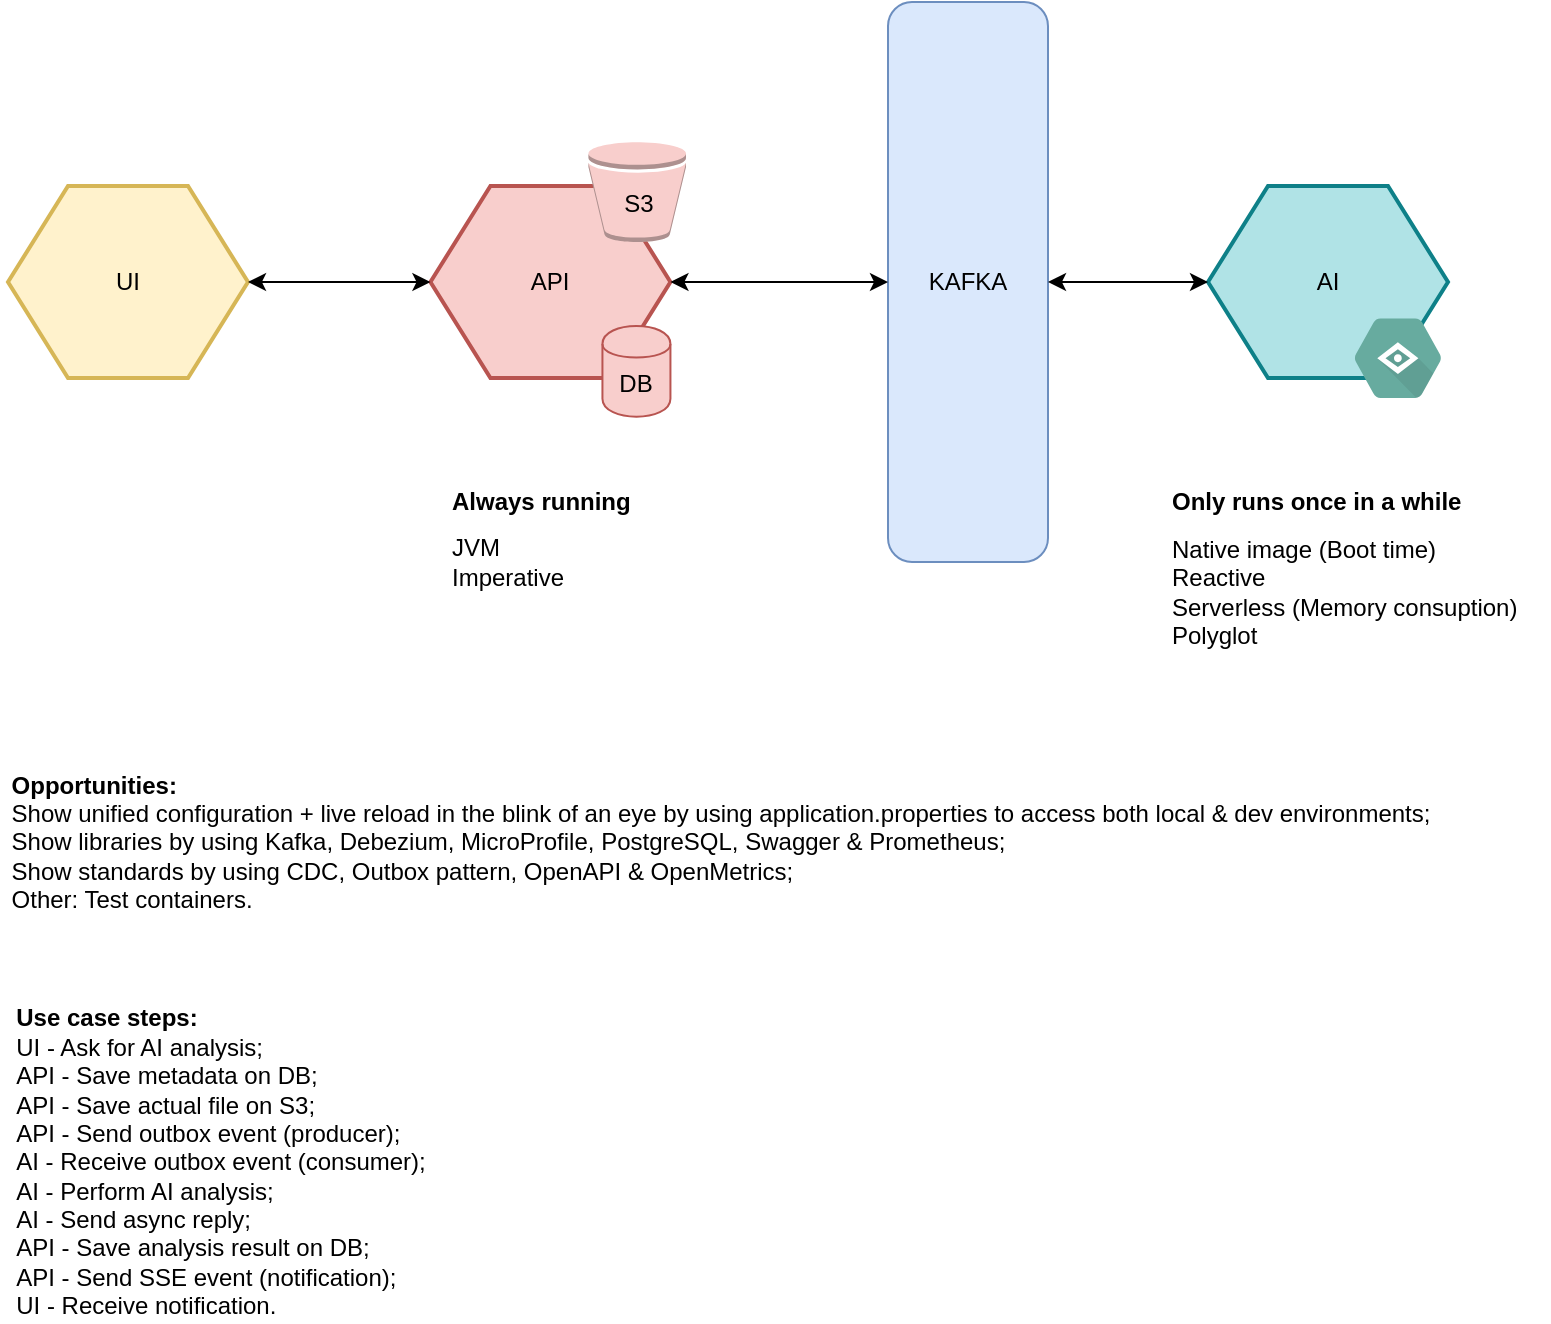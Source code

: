 <mxfile version="12.9.3" type="device"><diagram id="a1B9TvOkeR_9I1ThnPSu" name="Page-1"><mxGraphModel dx="1186" dy="673" grid="1" gridSize="10" guides="1" tooltips="1" connect="1" arrows="1" fold="1" page="1" pageScale="1" pageWidth="827" pageHeight="1169" math="0" shadow="0"><root><mxCell id="0"/><mxCell id="1" parent="0"/><mxCell id="82XMYDSQZsYJXy83RzpH-5" value="Native image (Boot time)&lt;br&gt;Reactive&lt;br&gt;Serverless (Memory consuption)&lt;br&gt;Polyglot" style="text;html=1;align=left;verticalAlign=middle;resizable=0;points=[];autosize=1;" vertex="1" parent="1"><mxGeometry x="620" y="285" width="190" height="60" as="geometry"/></mxCell><mxCell id="82XMYDSQZsYJXy83RzpH-10" value="&lt;b&gt;Only runs once in a while&lt;/b&gt;" style="text;html=1;align=left;verticalAlign=middle;resizable=0;points=[];autosize=1;" vertex="1" parent="1"><mxGeometry x="620" y="260" width="160" height="20" as="geometry"/></mxCell><mxCell id="82XMYDSQZsYJXy83RzpH-13" value="JVM&lt;br&gt;Imperative" style="text;html=1;align=left;verticalAlign=middle;resizable=0;points=[];autosize=1;" vertex="1" parent="1"><mxGeometry x="260" y="285" width="70" height="30" as="geometry"/></mxCell><mxCell id="82XMYDSQZsYJXy83RzpH-14" value="&lt;b&gt;Always running&amp;nbsp;&lt;/b&gt;" style="text;html=1;align=left;verticalAlign=middle;resizable=0;points=[];autosize=1;" vertex="1" parent="1"><mxGeometry x="260" y="260" width="110" height="20" as="geometry"/></mxCell><mxCell id="82XMYDSQZsYJXy83RzpH-16" value="&lt;div style=&quot;text-align: justify&quot;&gt;&lt;span&gt;&lt;b&gt;Opportunities:&lt;/b&gt;&lt;/span&gt;&lt;/div&gt;&lt;div style=&quot;text-align: justify&quot;&gt;&lt;span&gt;Show unified configuration +&amp;nbsp;live reload in the blink of an eye by using application.properties to access both local &amp;amp; dev environments;&lt;/span&gt;&lt;/div&gt;&lt;div style=&quot;text-align: justify&quot;&gt;&lt;span&gt;Show libraries by using Kafka, Debezium, MicroProfile, PostgreSQL, Swagger &amp;amp; Prometheus;&lt;/span&gt;&lt;/div&gt;&lt;div style=&quot;text-align: justify&quot;&gt;&lt;span&gt;Show standards by using CDC, Outbox pattern, OpenAPI &amp;amp; OpenMetrics;&lt;/span&gt;&lt;/div&gt;&lt;div style=&quot;text-align: justify&quot;&gt;&lt;span&gt;Other: Test containers.&lt;/span&gt;&lt;/div&gt;" style="text;html=1;align=center;verticalAlign=middle;resizable=0;points=[];autosize=1;fillColor=none;" vertex="1" parent="1"><mxGeometry x="36.22" y="400" width="720" height="80" as="geometry"/></mxCell><mxCell id="82XMYDSQZsYJXy83RzpH-40" value="&lt;div style=&quot;text-align: justify&quot;&gt;&lt;span&gt;&lt;b&gt;Use case steps:&lt;/b&gt;&lt;/span&gt;&lt;/div&gt;&lt;div style=&quot;text-align: justify&quot;&gt;&lt;span&gt;UI - Ask for AI analysis;&lt;/span&gt;&lt;/div&gt;&lt;div style=&quot;text-align: justify&quot;&gt;&lt;span&gt;API - Save metadata on DB;&lt;/span&gt;&lt;/div&gt;&lt;div style=&quot;text-align: justify&quot;&gt;&lt;span&gt;API - Save actual file on S3;&lt;/span&gt;&lt;/div&gt;&lt;div style=&quot;text-align: justify&quot;&gt;&lt;span&gt;API - Send outbox event (producer);&lt;/span&gt;&lt;/div&gt;&lt;div style=&quot;text-align: justify&quot;&gt;&lt;span&gt;AI - Receive outbox event (consumer);&lt;/span&gt;&lt;/div&gt;&lt;div style=&quot;text-align: justify&quot;&gt;&lt;span&gt;AI - Perform AI analysis;&lt;/span&gt;&lt;/div&gt;&lt;div style=&quot;text-align: justify&quot;&gt;&lt;span&gt;AI - Send async reply;&lt;/span&gt;&lt;/div&gt;&lt;div style=&quot;text-align: justify&quot;&gt;&lt;span&gt;API - Save analysis result on DB;&lt;/span&gt;&lt;/div&gt;&lt;div style=&quot;text-align: justify&quot;&gt;&lt;span&gt;API - Send SSE event (notification);&lt;/span&gt;&lt;/div&gt;&lt;div style=&quot;text-align: justify&quot;&gt;&lt;span&gt;UI - Receive notification.&lt;/span&gt;&lt;/div&gt;" style="text;html=1;align=center;verticalAlign=middle;resizable=0;points=[];autosize=1;fillColor=none;" vertex="1" parent="1"><mxGeometry x="36.22" y="520" width="220" height="160" as="geometry"/></mxCell><mxCell id="82XMYDSQZsYJXy83RzpH-70" value="UI" style="shape=hexagon;perimeter=hexagonPerimeter2;whiteSpace=wrap;html=1;fillColor=#fff2cc;comic=0;shadow=0;rounded=0;aspect=fixed;strokeColor=#d6b656;strokeWidth=2;fontFamily=Helvetica;" vertex="1" parent="1"><mxGeometry x="40" y="112" width="120" height="96" as="geometry"/></mxCell><mxCell id="82XMYDSQZsYJXy83RzpH-71" value="API" style="shape=hexagon;perimeter=hexagonPerimeter2;whiteSpace=wrap;html=1;fillColor=#f8cecc;comic=0;shadow=0;rounded=0;aspect=fixed;strokeColor=#b85450;strokeWidth=2;fontFamily=Helvetica;" vertex="1" parent="1"><mxGeometry x="251.22" y="112" width="120" height="96" as="geometry"/></mxCell><mxCell id="82XMYDSQZsYJXy83RzpH-72" value="AI" style="shape=hexagon;perimeter=hexagonPerimeter2;whiteSpace=wrap;html=1;fillColor=#b0e3e6;comic=0;shadow=0;rounded=0;aspect=fixed;strokeColor=#0e8088;strokeWidth=2;fontFamily=Helvetica;" vertex="1" parent="1"><mxGeometry x="640" y="112" width="120" height="96" as="geometry"/></mxCell><mxCell id="82XMYDSQZsYJXy83RzpH-73" value="DB" style="shape=cylinder;whiteSpace=wrap;html=1;boundedLbl=1;backgroundOutline=1;align=center;aspect=fixed;fillColor=#f8cecc;strokeColor=#b85450;" vertex="1" parent="1"><mxGeometry x="337.22" y="182" width="34" height="45.33" as="geometry"/></mxCell><mxCell id="82XMYDSQZsYJXy83RzpH-74" value="KAFKA" style="rounded=1;whiteSpace=wrap;html=1;align=center;direction=south;fillColor=#dae8fc;strokeColor=#6c8ebf;" vertex="1" parent="1"><mxGeometry x="480" y="20" width="80" height="280" as="geometry"/></mxCell><mxCell id="82XMYDSQZsYJXy83RzpH-75" value="" style="endArrow=classic;startArrow=classic;html=1;exitX=1;exitY=0.5;exitDx=0;exitDy=0;entryX=0;entryY=0.5;entryDx=0;entryDy=0;" edge="1" parent="1" source="82XMYDSQZsYJXy83RzpH-70" target="82XMYDSQZsYJXy83RzpH-71"><mxGeometry width="50" height="50" relative="1" as="geometry"><mxPoint x="390" y="372" as="sourcePoint"/><mxPoint x="440" y="322" as="targetPoint"/></mxGeometry></mxCell><mxCell id="82XMYDSQZsYJXy83RzpH-76" value="" style="endArrow=classic;startArrow=classic;html=1;exitX=0.5;exitY=0;exitDx=0;exitDy=0;entryX=0;entryY=0.5;entryDx=0;entryDy=0;" edge="1" parent="1" source="82XMYDSQZsYJXy83RzpH-74" target="82XMYDSQZsYJXy83RzpH-72"><mxGeometry width="50" height="50" relative="1" as="geometry"><mxPoint x="510" y="170" as="sourcePoint"/><mxPoint x="550" y="170" as="targetPoint"/></mxGeometry></mxCell><mxCell id="82XMYDSQZsYJXy83RzpH-77" value="" style="html=1;fillColor=#67AB9F;strokeColor=#67AB9F;verticalAlign=top;labelPosition=center;verticalLabelPosition=bottom;align=center;spacingTop=-6;fontSize=11;fontStyle=1;shape=mxgraph.gcp2.hexIcon;prIcon=cloud_vision_api;gradientColor=none;" vertex="1" parent="1"><mxGeometry x="702" y="168.83" width="66" height="58.5" as="geometry"/></mxCell><mxCell id="82XMYDSQZsYJXy83RzpH-78" value="" style="group;strokeColor=none;" vertex="1" connectable="0" parent="1"><mxGeometry x="379" y="90" width="60" height="61.5" as="geometry"/></mxCell><mxCell id="82XMYDSQZsYJXy83RzpH-79" value="" style="group;aspect=fixed;" vertex="1" connectable="0" parent="82XMYDSQZsYJXy83RzpH-78"><mxGeometry width="60" height="61.5" as="geometry"/></mxCell><mxCell id="82XMYDSQZsYJXy83RzpH-80" value="" style="outlineConnect=0;dashed=0;verticalLabelPosition=bottom;verticalAlign=top;align=center;html=1;shape=mxgraph.aws3.bucket;fillColor=#f8cecc;strokeColor=#b85450;aspect=fixed;" vertex="1" parent="82XMYDSQZsYJXy83RzpH-79"><mxGeometry x="-48.78" width="48.78" height="50" as="geometry"/></mxCell><mxCell id="82XMYDSQZsYJXy83RzpH-81" value="S3" style="text;html=1;align=center;verticalAlign=middle;resizable=0;points=[];autosize=1;" vertex="1" parent="82XMYDSQZsYJXy83RzpH-79"><mxGeometry x="-39.39" y="20.75" width="30" height="20" as="geometry"/></mxCell><mxCell id="82XMYDSQZsYJXy83RzpH-82" value="" style="endArrow=classic;startArrow=classic;html=1;exitX=1;exitY=0.5;exitDx=0;exitDy=0;entryX=0.5;entryY=1;entryDx=0;entryDy=0;" edge="1" parent="1" source="82XMYDSQZsYJXy83RzpH-71" target="82XMYDSQZsYJXy83RzpH-74"><mxGeometry width="50" height="50" relative="1" as="geometry"><mxPoint x="420" y="130" as="sourcePoint"/><mxPoint x="450" y="130" as="targetPoint"/></mxGeometry></mxCell></root></mxGraphModel></diagram></mxfile>